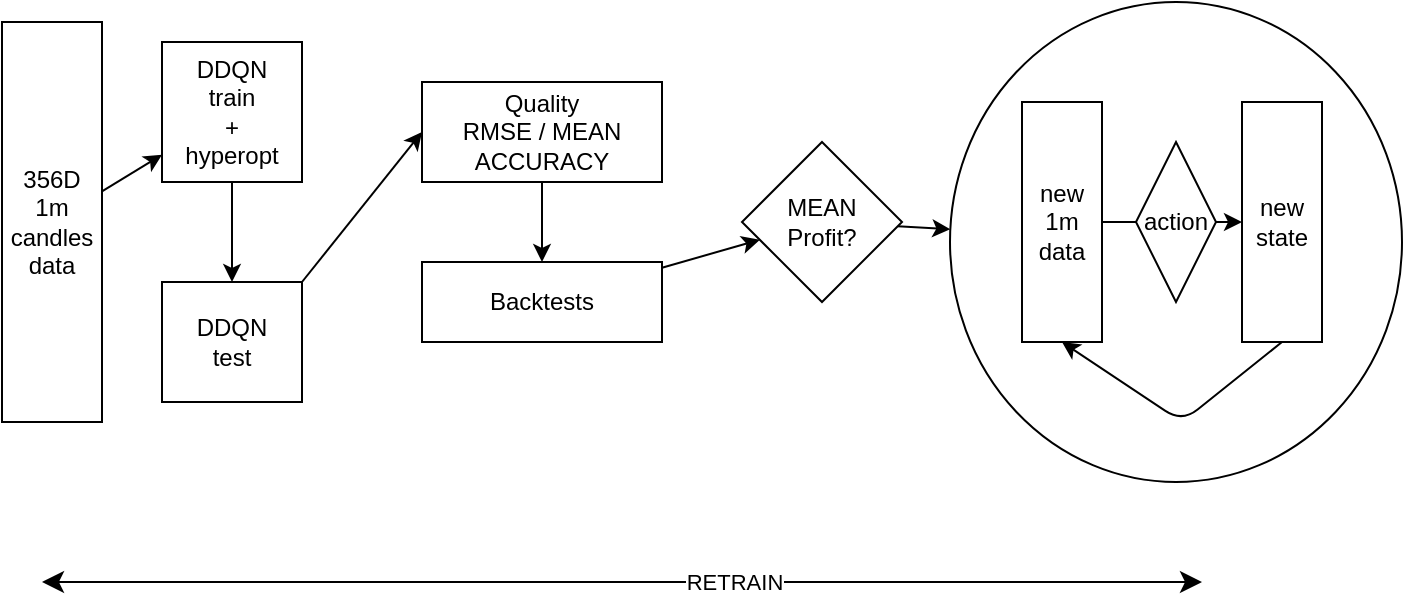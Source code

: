<mxfile>
    <diagram id="sG3mBgtaP0Un0kGzEG0_" name="agent (plan)">
        <mxGraphModel dx="1490" dy="585" grid="1" gridSize="10" guides="1" tooltips="1" connect="1" arrows="1" fold="1" page="1" pageScale="1" pageWidth="827" pageHeight="1169" math="0" shadow="0">
            <root>
                <mxCell id="0"/>
                <mxCell id="1" parent="0"/>
                <mxCell id="28" style="edgeStyle=none;html=1;exitX=0.5;exitY=1;exitDx=0;exitDy=0;entryX=0.5;entryY=1;entryDx=0;entryDy=0;" parent="1" source="25" target="27" edge="1">
                    <mxGeometry relative="1" as="geometry">
                        <Array as="points">
                            <mxPoint x="330" y="760"/>
                        </Array>
                    </mxGeometry>
                </mxCell>
                <mxCell id="10" value="" style="edgeStyle=none;html=1;" parent="1" source="2" target="9" edge="1">
                    <mxGeometry relative="1" as="geometry"/>
                </mxCell>
                <mxCell id="2" value="356D 1m candles data" style="whiteSpace=wrap;html=1;rotation=0;direction=east;" parent="1" vertex="1">
                    <mxGeometry x="-260" y="550" width="50" height="200" as="geometry"/>
                </mxCell>
                <mxCell id="16" style="edgeStyle=none;html=1;exitX=0.5;exitY=1;exitDx=0;exitDy=0;entryX=0.5;entryY=0;entryDx=0;entryDy=0;" parent="1" source="6" target="7" edge="1">
                    <mxGeometry relative="1" as="geometry"/>
                </mxCell>
                <mxCell id="6" value="Quality&lt;br&gt;RMSE / MEAN ACCURACY" style="whiteSpace=wrap;html=1;" parent="1" vertex="1">
                    <mxGeometry x="-50" y="580" width="120" height="50" as="geometry"/>
                </mxCell>
                <mxCell id="18" value="" style="edgeStyle=none;html=1;" parent="1" source="7" target="17" edge="1">
                    <mxGeometry relative="1" as="geometry"/>
                </mxCell>
                <mxCell id="7" value="Backtests" style="whiteSpace=wrap;html=1;" parent="1" vertex="1">
                    <mxGeometry x="-50" y="670" width="120" height="40" as="geometry"/>
                </mxCell>
                <mxCell id="13" value="" style="edgeStyle=none;html=1;" parent="1" source="9" target="11" edge="1">
                    <mxGeometry relative="1" as="geometry"/>
                </mxCell>
                <mxCell id="9" value="DDQN&lt;br&gt;train&lt;br&gt;+&lt;br&gt;hyperopt" style="whiteSpace=wrap;html=1;" parent="1" vertex="1">
                    <mxGeometry x="-180" y="560" width="70" height="70" as="geometry"/>
                </mxCell>
                <mxCell id="15" style="edgeStyle=none;html=1;exitX=1;exitY=0;exitDx=0;exitDy=0;entryX=0;entryY=0.5;entryDx=0;entryDy=0;" parent="1" source="11" target="6" edge="1">
                    <mxGeometry relative="1" as="geometry"/>
                </mxCell>
                <mxCell id="11" value="DDQN&lt;br&gt;test" style="whiteSpace=wrap;html=1;" parent="1" vertex="1">
                    <mxGeometry x="-180" y="680" width="70" height="60" as="geometry"/>
                </mxCell>
                <mxCell id="23" value="" style="edgeStyle=none;html=1;" parent="1" source="17" target="22" edge="1">
                    <mxGeometry relative="1" as="geometry"/>
                </mxCell>
                <mxCell id="17" value="MEAN&lt;br&gt;Profit?" style="rhombus;whiteSpace=wrap;html=1;" parent="1" vertex="1">
                    <mxGeometry x="110" y="610" width="80" height="80" as="geometry"/>
                </mxCell>
                <mxCell id="22" value="" style="ellipse;whiteSpace=wrap;html=1;" parent="1" vertex="1">
                    <mxGeometry x="214" y="540" width="226" height="240" as="geometry"/>
                </mxCell>
                <mxCell id="31" value="" style="edgeStyle=none;html=1;" parent="1" source="25" target="27" edge="1">
                    <mxGeometry relative="1" as="geometry"/>
                </mxCell>
                <mxCell id="25" value="new&lt;br&gt;1m&lt;br&gt;data" style="whiteSpace=wrap;html=1;" parent="1" vertex="1">
                    <mxGeometry x="250" y="590" width="40" height="120" as="geometry"/>
                </mxCell>
                <mxCell id="26" value="action" style="rhombus;whiteSpace=wrap;html=1;" parent="1" vertex="1">
                    <mxGeometry x="307" y="610" width="40" height="80" as="geometry"/>
                </mxCell>
                <mxCell id="29" style="edgeStyle=none;html=1;exitX=0.5;exitY=1;exitDx=0;exitDy=0;entryX=0.5;entryY=1;entryDx=0;entryDy=0;" parent="1" source="27" target="25" edge="1">
                    <mxGeometry relative="1" as="geometry">
                        <Array as="points">
                            <mxPoint x="330" y="750"/>
                        </Array>
                    </mxGeometry>
                </mxCell>
                <mxCell id="27" value="new state" style="whiteSpace=wrap;html=1;" parent="1" vertex="1">
                    <mxGeometry x="360" y="590" width="40" height="120" as="geometry"/>
                </mxCell>
                <mxCell id="32" value="" style="edgeStyle=none;orthogonalLoop=1;jettySize=auto;html=1;endArrow=classic;startArrow=classic;endSize=8;startSize=8;" parent="1" edge="1">
                    <mxGeometry width="100" relative="1" as="geometry">
                        <mxPoint x="-240" y="830" as="sourcePoint"/>
                        <mxPoint x="340" y="830" as="targetPoint"/>
                        <Array as="points"/>
                    </mxGeometry>
                </mxCell>
                <mxCell id="33" value="RETRAIN" style="edgeLabel;html=1;align=center;verticalAlign=middle;resizable=0;points=[];" parent="32" vertex="1" connectable="0">
                    <mxGeometry x="0.197" relative="1" as="geometry">
                        <mxPoint x="-1" as="offset"/>
                    </mxGeometry>
                </mxCell>
            </root>
        </mxGraphModel>
    </diagram>
    <diagram id="-4SZ4Yxsv0lyZkr8nGn4" name="multi_agent">
        <mxGraphModel dx="1010" dy="585" grid="1" gridSize="10" guides="1" tooltips="1" connect="1" arrows="1" fold="1" page="1" pageScale="1" pageWidth="850" pageHeight="1100" math="0" shadow="1">
            <root>
                <mxCell id="0"/>
                <mxCell id="1" parent="0"/>
                <mxCell id="D-bHc4IQ9RIYVvbOw8u_-2" value="" style="edgeStyle=none;html=1;" parent="1" source="Ms4t6HGQHN9wnpQFFj94-1" target="D-bHc4IQ9RIYVvbOw8u_-1" edge="1">
                    <mxGeometry relative="1" as="geometry"/>
                </mxCell>
                <mxCell id="Ms4t6HGQHN9wnpQFFj94-1" value="Speculative Item" style="whiteSpace=wrap;html=1;" parent="1" vertex="1">
                    <mxGeometry x="395" y="110" width="180" height="30" as="geometry"/>
                </mxCell>
                <mxCell id="D-bHc4IQ9RIYVvbOw8u_-4" value="" style="edgeStyle=none;html=1;" parent="1" source="D-bHc4IQ9RIYVvbOw8u_-1" target="D-bHc4IQ9RIYVvbOw8u_-3" edge="1">
                    <mxGeometry relative="1" as="geometry"/>
                </mxCell>
                <mxCell id="D-bHc4IQ9RIYVvbOw8u_-1" value="AGENT" style="ellipse;shape=cloud;whiteSpace=wrap;html=1;fillColor=#a20025;fontColor=#ffffff;strokeColor=#6F0000;gradientColor=none;labelBackgroundColor=default;" parent="1" vertex="1">
                    <mxGeometry x="390" y="190" width="190" height="80" as="geometry"/>
                </mxCell>
                <mxCell id="D-bHc4IQ9RIYVvbOw8u_-3" value="Speculative Proft*" style="whiteSpace=wrap;html=1;" parent="1" vertex="1">
                    <mxGeometry x="395" y="320" width="180" height="30" as="geometry"/>
                </mxCell>
                <mxCell id="D-bHc4IQ9RIYVvbOw8u_-8" style="edgeStyle=none;html=1;exitX=1;exitY=0.5;exitDx=0;exitDy=0;" parent="1" source="D-bHc4IQ9RIYVvbOw8u_-5" target="D-bHc4IQ9RIYVvbOw8u_-15" edge="1">
                    <mxGeometry relative="1" as="geometry">
                        <mxPoint x="520" y="90" as="targetPoint"/>
                        <Array as="points">
                            <mxPoint x="485" y="80"/>
                        </Array>
                    </mxGeometry>
                </mxCell>
                <mxCell id="D-bHc4IQ9RIYVvbOw8u_-5" value="items" style="shape=internalStorage;whiteSpace=wrap;html=1;backgroundOutline=1;labelBackgroundColor=default;gradientColor=none;" parent="1" vertex="1">
                    <mxGeometry x="180" y="20" width="130" height="120" as="geometry"/>
                </mxCell>
                <mxCell id="D-bHc4IQ9RIYVvbOw8u_-9" value="" style="edgeStyle=none;html=1;" parent="1" source="D-bHc4IQ9RIYVvbOw8u_-10" target="D-bHc4IQ9RIYVvbOw8u_-12" edge="1">
                    <mxGeometry relative="1" as="geometry"/>
                </mxCell>
                <mxCell id="D-bHc4IQ9RIYVvbOw8u_-10" value="Speculative Item" style="whiteSpace=wrap;html=1;" parent="1" vertex="1">
                    <mxGeometry x="415" y="100" width="180" height="30" as="geometry"/>
                </mxCell>
                <mxCell id="D-bHc4IQ9RIYVvbOw8u_-11" value="" style="edgeStyle=none;html=1;" parent="1" source="D-bHc4IQ9RIYVvbOw8u_-12" target="D-bHc4IQ9RIYVvbOw8u_-13" edge="1">
                    <mxGeometry relative="1" as="geometry"/>
                </mxCell>
                <mxCell id="D-bHc4IQ9RIYVvbOw8u_-12" value="AGENT" style="ellipse;shape=cloud;whiteSpace=wrap;html=1;fillColor=#a20025;fontColor=#ffffff;strokeColor=#6F0000;gradientColor=none;labelBackgroundColor=default;" parent="1" vertex="1">
                    <mxGeometry x="410" y="180" width="190" height="80" as="geometry"/>
                </mxCell>
                <mxCell id="D-bHc4IQ9RIYVvbOw8u_-13" value="Speculative Proft*" style="whiteSpace=wrap;html=1;" parent="1" vertex="1">
                    <mxGeometry x="415" y="310" width="180" height="30" as="geometry"/>
                </mxCell>
                <mxCell id="D-bHc4IQ9RIYVvbOw8u_-14" value="" style="edgeStyle=none;html=1;" parent="1" source="D-bHc4IQ9RIYVvbOw8u_-15" target="D-bHc4IQ9RIYVvbOw8u_-17" edge="1">
                    <mxGeometry relative="1" as="geometry"/>
                </mxCell>
                <mxCell id="D-bHc4IQ9RIYVvbOw8u_-15" value="Speculative Item" style="whiteSpace=wrap;html=1;" parent="1" vertex="1">
                    <mxGeometry x="430" y="90" width="180" height="30" as="geometry"/>
                </mxCell>
                <mxCell id="D-bHc4IQ9RIYVvbOw8u_-16" value="" style="edgeStyle=none;html=1;" parent="1" source="D-bHc4IQ9RIYVvbOw8u_-17" target="D-bHc4IQ9RIYVvbOw8u_-18" edge="1">
                    <mxGeometry relative="1" as="geometry"/>
                </mxCell>
                <mxCell id="D-bHc4IQ9RIYVvbOw8u_-17" value="AGENT" style="ellipse;shape=cloud;whiteSpace=wrap;html=1;fillColor=#a20025;fontColor=#ffffff;strokeColor=#6F0000;gradientColor=none;labelBackgroundColor=default;" parent="1" vertex="1">
                    <mxGeometry x="425" y="170" width="190" height="80" as="geometry"/>
                </mxCell>
                <mxCell id="D-bHc4IQ9RIYVvbOw8u_-18" value="Speculative Proft*" style="whiteSpace=wrap;html=1;" parent="1" vertex="1">
                    <mxGeometry x="430" y="300" width="180" height="30" as="geometry"/>
                </mxCell>
            </root>
        </mxGraphModel>
    </diagram>
    <diagram id="HBLjr2sDjVqc8lLO-RZ4" name="agent (module)">
        <mxGraphModel dx="663" dy="1685" grid="1" gridSize="10" guides="1" tooltips="1" connect="1" arrows="1" fold="1" page="1" pageScale="1" pageWidth="850" pageHeight="1100" math="0" shadow="0">
            <root>
                <mxCell id="0"/>
                <mxCell id="1" parent="0"/>
                <mxCell id="YQrkYOi3IPiQo-uoFS6H-21" value="" style="edgeStyle=none;html=1;" parent="1" source="YQrkYOi3IPiQo-uoFS6H-17" target="YQrkYOi3IPiQo-uoFS6H-20" edge="1">
                    <mxGeometry relative="1" as="geometry"/>
                </mxCell>
                <mxCell id="YQrkYOi3IPiQo-uoFS6H-28" value="yes" style="edgeLabel;html=1;align=center;verticalAlign=middle;resizable=0;points=[];" parent="YQrkYOi3IPiQo-uoFS6H-21" vertex="1" connectable="0">
                    <mxGeometry x="-0.2" y="1" relative="1" as="geometry">
                        <mxPoint as="offset"/>
                    </mxGeometry>
                </mxCell>
                <mxCell id="YQrkYOi3IPiQo-uoFS6H-23" value="" style="edgeStyle=none;html=1;" parent="1" source="YQrkYOi3IPiQo-uoFS6H-17" target="YQrkYOi3IPiQo-uoFS6H-22" edge="1">
                    <mxGeometry relative="1" as="geometry"/>
                </mxCell>
                <mxCell id="YQrkYOi3IPiQo-uoFS6H-29" value="no" style="edgeLabel;html=1;align=center;verticalAlign=middle;resizable=0;points=[];" parent="YQrkYOi3IPiQo-uoFS6H-23" vertex="1" connectable="0">
                    <mxGeometry x="0.033" y="-3" relative="1" as="geometry">
                        <mxPoint as="offset"/>
                    </mxGeometry>
                </mxCell>
                <mxCell id="YQrkYOi3IPiQo-uoFS6H-17" value="runing?" style="rhombus;whiteSpace=wrap;html=1;" parent="1" vertex="1">
                    <mxGeometry x="820" y="-330" width="80" height="80" as="geometry"/>
                </mxCell>
                <mxCell id="YQrkYOi3IPiQo-uoFS6H-47" style="edgeStyle=none;html=1;" parent="1" source="YQrkYOi3IPiQo-uoFS6H-18" target="YQrkYOi3IPiQo-uoFS6H-17" edge="1">
                    <mxGeometry relative="1" as="geometry"/>
                </mxCell>
                <mxCell id="YQrkYOi3IPiQo-uoFS6H-18" value="start" style="whiteSpace=wrap;html=1;" parent="1" vertex="1">
                    <mxGeometry x="800" y="-470" width="120" height="60" as="geometry"/>
                </mxCell>
                <mxCell id="YQrkYOi3IPiQo-uoFS6H-50" style="edgeStyle=none;html=1;" parent="1" source="YQrkYOi3IPiQo-uoFS6H-20" target="YQrkYOi3IPiQo-uoFS6H-26" edge="1">
                    <mxGeometry relative="1" as="geometry"/>
                </mxCell>
                <mxCell id="YQrkYOi3IPiQo-uoFS6H-20" value="check fresh" style="whiteSpace=wrap;html=1;" parent="1" vertex="1">
                    <mxGeometry x="800" y="-170" width="120" height="60" as="geometry"/>
                </mxCell>
                <mxCell id="YQrkYOi3IPiQo-uoFS6H-25" value="" style="edgeStyle=none;html=1;" parent="1" source="YQrkYOi3IPiQo-uoFS6H-22" target="YQrkYOi3IPiQo-uoFS6H-24" edge="1">
                    <mxGeometry relative="1" as="geometry"/>
                </mxCell>
                <mxCell id="YQrkYOi3IPiQo-uoFS6H-22" value="check last models" style="whiteSpace=wrap;html=1;" parent="1" vertex="1">
                    <mxGeometry x="640" y="-320" width="120" height="60" as="geometry"/>
                </mxCell>
                <mxCell id="YQrkYOi3IPiQo-uoFS6H-48" style="edgeStyle=none;html=1;" parent="1" source="YQrkYOi3IPiQo-uoFS6H-24" target="YQrkYOi3IPiQo-uoFS6H-20" edge="1">
                    <mxGeometry relative="1" as="geometry"/>
                </mxCell>
                <mxCell id="YQrkYOi3IPiQo-uoFS6H-49" value="yes" style="edgeLabel;html=1;align=center;verticalAlign=middle;resizable=0;points=[];" parent="YQrkYOi3IPiQo-uoFS6H-48" vertex="1" connectable="0">
                    <mxGeometry x="-0.344" y="-6" relative="1" as="geometry">
                        <mxPoint x="1" as="offset"/>
                    </mxGeometry>
                </mxCell>
                <mxCell id="YQrkYOi3IPiQo-uoFS6H-55" style="edgeStyle=none;html=1;exitX=0.5;exitY=1;exitDx=0;exitDy=0;entryX=0.5;entryY=0;entryDx=0;entryDy=0;" parent="1" source="YQrkYOi3IPiQo-uoFS6H-24" target="YQrkYOi3IPiQo-uoFS6H-30" edge="1">
                    <mxGeometry relative="1" as="geometry"/>
                </mxCell>
                <mxCell id="YQrkYOi3IPiQo-uoFS6H-56" value="no" style="edgeLabel;html=1;align=center;verticalAlign=middle;resizable=0;points=[];" parent="YQrkYOi3IPiQo-uoFS6H-55" vertex="1" connectable="0">
                    <mxGeometry x="0.17" relative="1" as="geometry">
                        <mxPoint as="offset"/>
                    </mxGeometry>
                </mxCell>
                <mxCell id="YQrkYOi3IPiQo-uoFS6H-24" value="Last Model Exist?" style="rhombus;whiteSpace=wrap;html=1;" parent="1" vertex="1">
                    <mxGeometry x="660" y="-180" width="80" height="80" as="geometry"/>
                </mxCell>
                <mxCell id="YQrkYOi3IPiQo-uoFS6H-41" value="" style="edgeStyle=none;html=1;exitX=1;exitY=1;exitDx=0;exitDy=0;" parent="1" source="YQrkYOi3IPiQo-uoFS6H-26" target="YQrkYOi3IPiQo-uoFS6H-33" edge="1">
                    <mxGeometry relative="1" as="geometry"/>
                </mxCell>
                <mxCell id="YQrkYOi3IPiQo-uoFS6H-42" value="yes" style="edgeLabel;html=1;align=center;verticalAlign=middle;resizable=0;points=[];" parent="YQrkYOi3IPiQo-uoFS6H-41" vertex="1" connectable="0">
                    <mxGeometry x="0.167" y="-3" relative="1" as="geometry">
                        <mxPoint as="offset"/>
                    </mxGeometry>
                </mxCell>
                <mxCell id="YQrkYOi3IPiQo-uoFS6H-52" style="edgeStyle=none;html=1;exitX=0;exitY=1;exitDx=0;exitDy=0;entryX=0.5;entryY=0;entryDx=0;entryDy=0;" parent="1" source="YQrkYOi3IPiQo-uoFS6H-26" target="YQrkYOi3IPiQo-uoFS6H-30" edge="1">
                    <mxGeometry relative="1" as="geometry"/>
                </mxCell>
                <mxCell id="YQrkYOi3IPiQo-uoFS6H-53" value="no" style="edgeLabel;html=1;align=center;verticalAlign=middle;resizable=0;points=[];" parent="YQrkYOi3IPiQo-uoFS6H-52" vertex="1" connectable="0">
                    <mxGeometry x="0.122" y="2" relative="1" as="geometry">
                        <mxPoint as="offset"/>
                    </mxGeometry>
                </mxCell>
                <mxCell id="YQrkYOi3IPiQo-uoFS6H-26" value="Last Model&lt;br&gt;Fresh?&amp;nbsp;" style="rhombus;whiteSpace=wrap;html=1;" parent="1" vertex="1">
                    <mxGeometry x="820" y="-40" width="80" height="80" as="geometry"/>
                </mxCell>
                <mxCell id="YQrkYOi3IPiQo-uoFS6H-38" value="" style="edgeStyle=none;html=1;" parent="1" source="YQrkYOi3IPiQo-uoFS6H-30" target="YQrkYOi3IPiQo-uoFS6H-37" edge="1">
                    <mxGeometry relative="1" as="geometry"/>
                </mxCell>
                <mxCell id="YQrkYOi3IPiQo-uoFS6H-30" value="train" style="whiteSpace=wrap;html=1;" parent="1" vertex="1">
                    <mxGeometry x="640" y="90" width="120" height="60" as="geometry"/>
                </mxCell>
                <mxCell id="YQrkYOi3IPiQo-uoFS6H-51" style="edgeStyle=none;html=1;" parent="1" source="YQrkYOi3IPiQo-uoFS6H-33" target="YQrkYOi3IPiQo-uoFS6H-39" edge="1">
                    <mxGeometry relative="1" as="geometry"/>
                </mxCell>
                <mxCell id="YQrkYOi3IPiQo-uoFS6H-33" value="resume" style="whiteSpace=wrap;html=1;" parent="1" vertex="1">
                    <mxGeometry x="940" y="90" width="120" height="60" as="geometry"/>
                </mxCell>
                <mxCell id="YQrkYOi3IPiQo-uoFS6H-40" value="" style="edgeStyle=none;html=1;" parent="1" source="YQrkYOi3IPiQo-uoFS6H-37" target="YQrkYOi3IPiQo-uoFS6H-39" edge="1">
                    <mxGeometry relative="1" as="geometry"/>
                </mxCell>
                <mxCell id="YQrkYOi3IPiQo-uoFS6H-37" value="test" style="whiteSpace=wrap;html=1;" parent="1" vertex="1">
                    <mxGeometry x="640" y="190" width="120" height="60" as="geometry"/>
                </mxCell>
                <mxCell id="YQrkYOi3IPiQo-uoFS6H-59" value="" style="edgeStyle=none;html=1;" parent="1" source="YQrkYOi3IPiQo-uoFS6H-39" target="YQrkYOi3IPiQo-uoFS6H-58" edge="1">
                    <mxGeometry relative="1" as="geometry"/>
                </mxCell>
                <mxCell id="YQrkYOi3IPiQo-uoFS6H-39" value="demo" style="whiteSpace=wrap;html=1;" parent="1" vertex="1">
                    <mxGeometry x="940" y="190" width="120" height="60" as="geometry"/>
                </mxCell>
                <mxCell id="YQrkYOi3IPiQo-uoFS6H-58" value="end" style="whiteSpace=wrap;html=1;" parent="1" vertex="1">
                    <mxGeometry x="800" y="350" width="120" height="60" as="geometry"/>
                </mxCell>
            </root>
        </mxGraphModel>
    </diagram>
</mxfile>